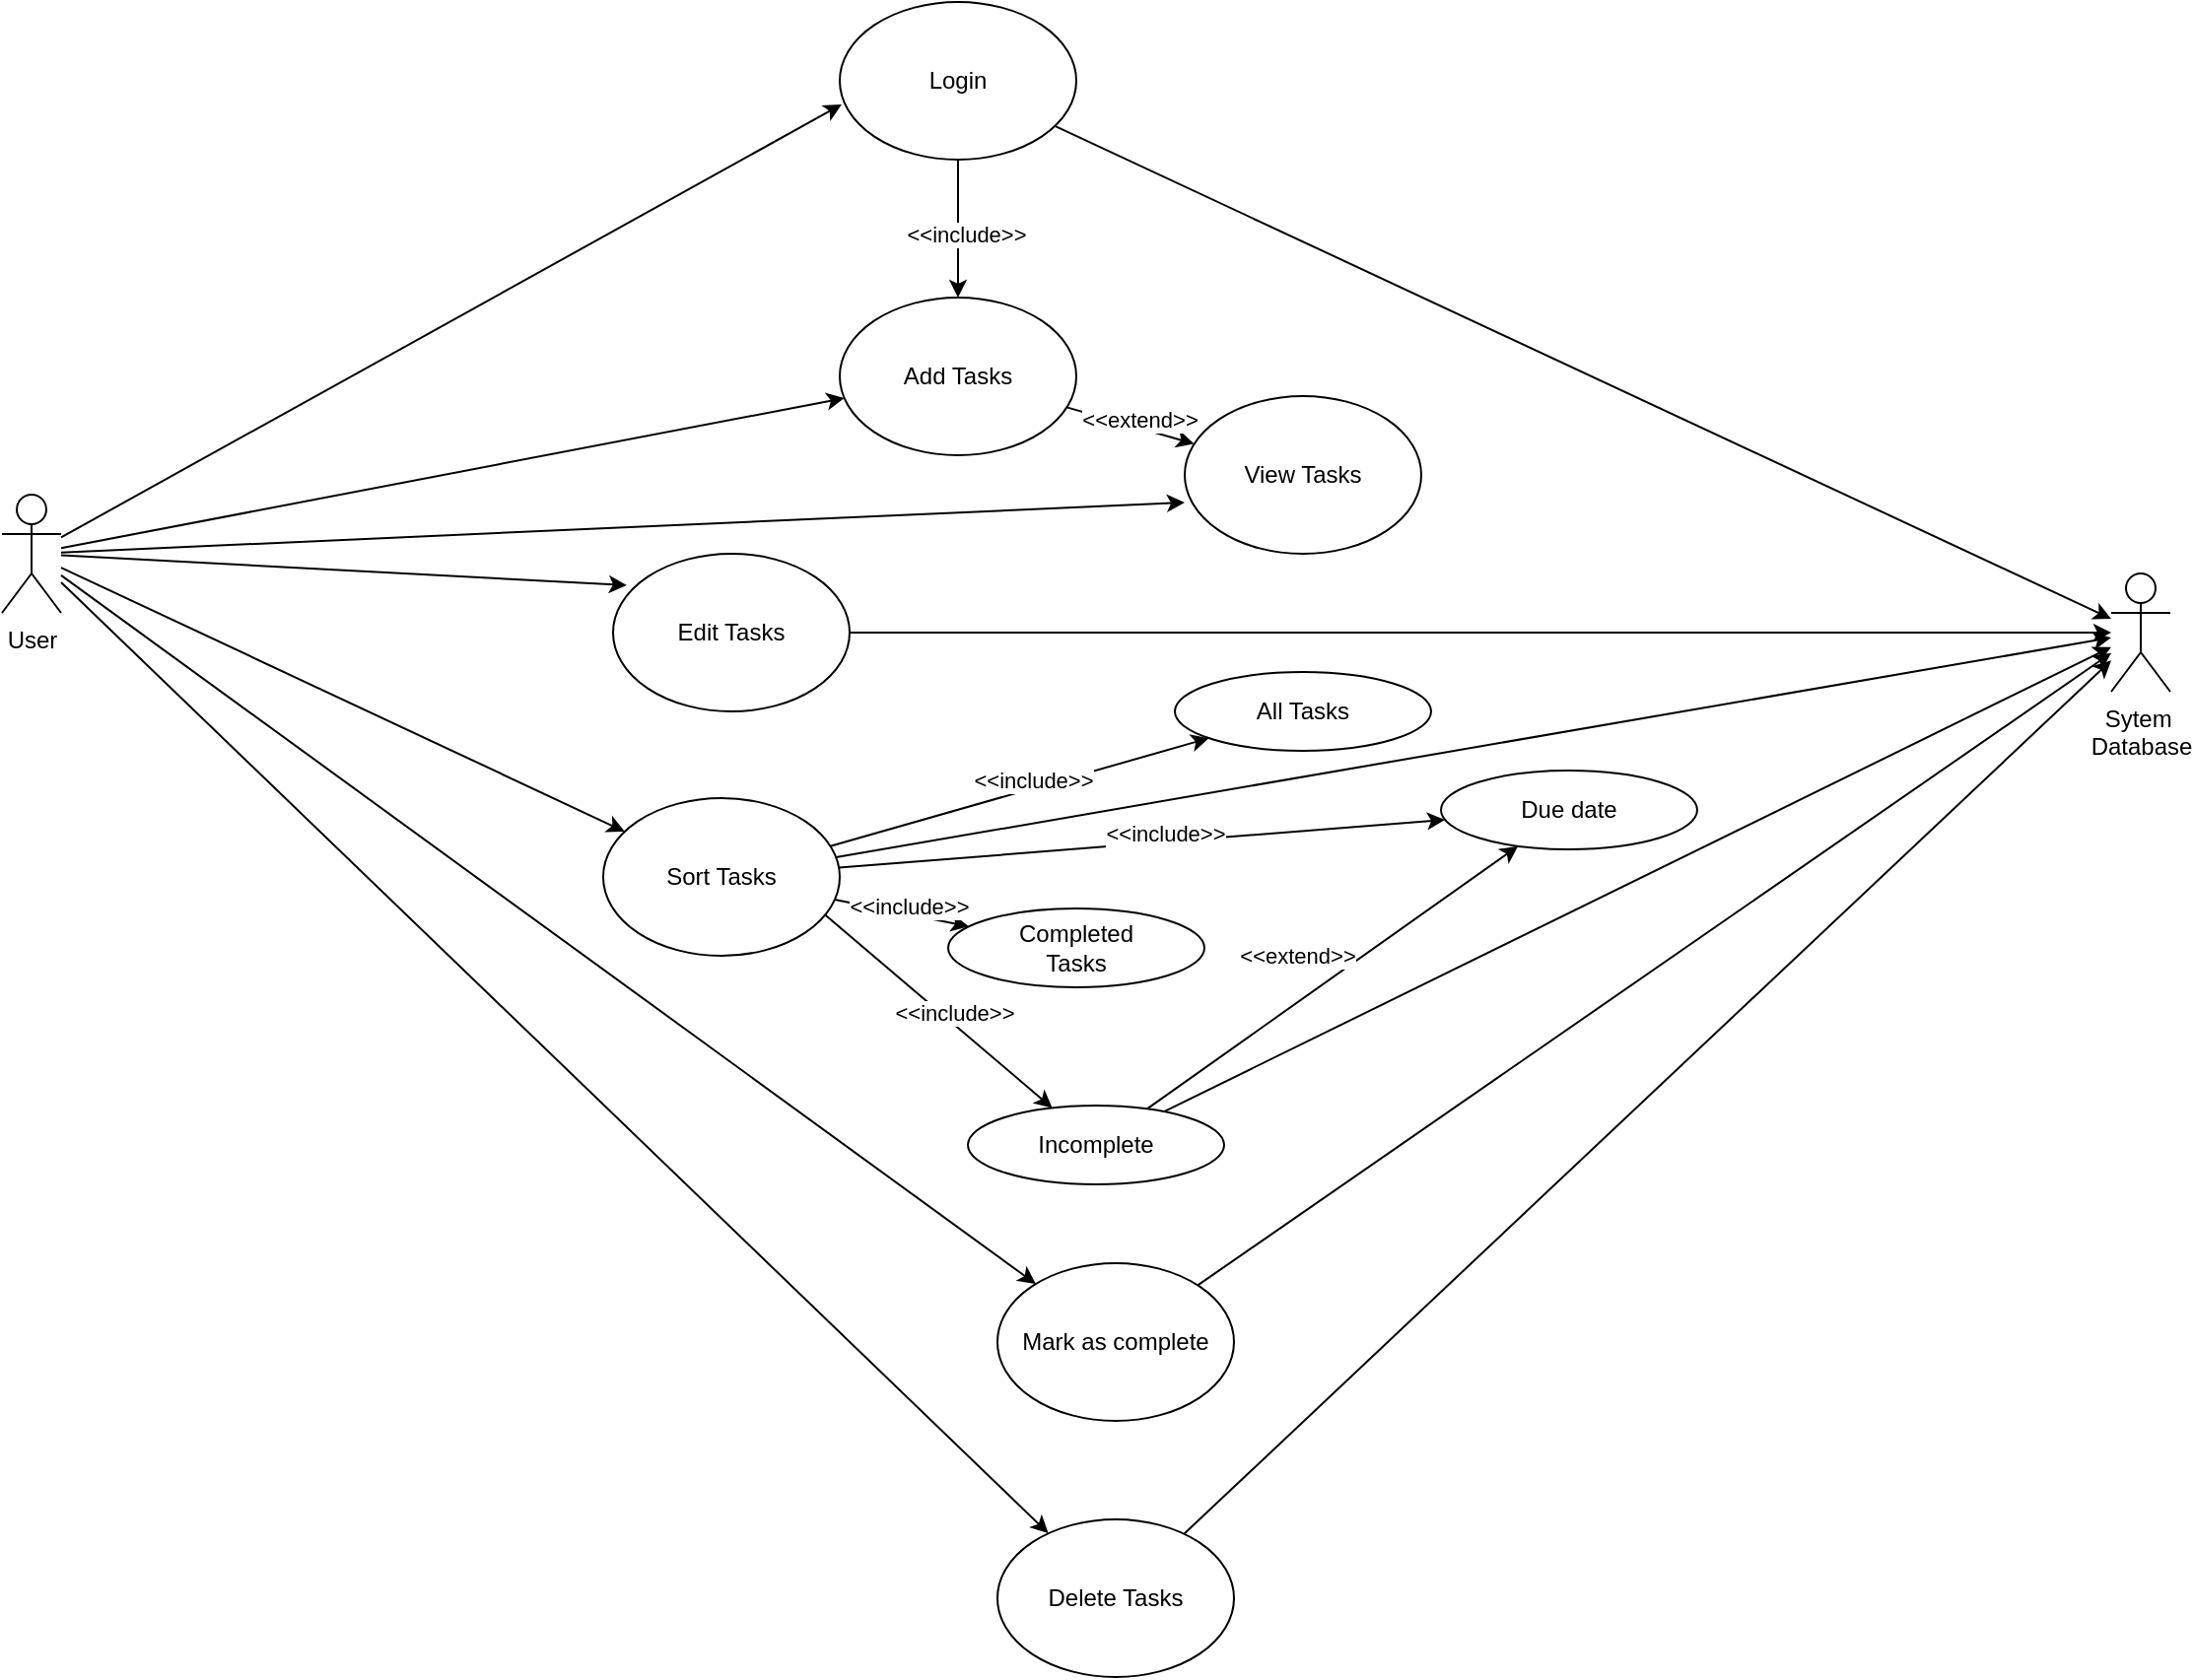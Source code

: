 <mxfile version="24.4.4" type="github">
  <diagram name="Page-1" id="Y3cnq59YHtRg9RW9AYRR">
    <mxGraphModel dx="1120" dy="434" grid="1" gridSize="10" guides="1" tooltips="1" connect="1" arrows="1" fold="1" page="1" pageScale="1" pageWidth="1169" pageHeight="827" math="0" shadow="0">
      <root>
        <mxCell id="0" />
        <mxCell id="1" parent="0" />
        <mxCell id="0dlBH19iJN63hmX0zeOj-1" value="User" style="shape=umlActor;verticalLabelPosition=bottom;verticalAlign=top;html=1;outlineConnect=0;" vertex="1" parent="1">
          <mxGeometry x="40" y="260" width="30" height="60" as="geometry" />
        </mxCell>
        <mxCell id="0dlBH19iJN63hmX0zeOj-4" value="Login" style="ellipse;whiteSpace=wrap;html=1;" vertex="1" parent="1">
          <mxGeometry x="465" y="10" width="120" height="80" as="geometry" />
        </mxCell>
        <mxCell id="0dlBH19iJN63hmX0zeOj-11" value="Add Tasks" style="ellipse;whiteSpace=wrap;html=1;" vertex="1" parent="1">
          <mxGeometry x="465" y="160" width="120" height="80" as="geometry" />
        </mxCell>
        <mxCell id="0dlBH19iJN63hmX0zeOj-13" value="View Tasks" style="ellipse;whiteSpace=wrap;html=1;" vertex="1" parent="1">
          <mxGeometry x="640" y="210" width="120" height="80" as="geometry" />
        </mxCell>
        <mxCell id="0dlBH19iJN63hmX0zeOj-14" value="Edit Tasks" style="ellipse;whiteSpace=wrap;html=1;" vertex="1" parent="1">
          <mxGeometry x="350" y="290" width="120" height="80" as="geometry" />
        </mxCell>
        <mxCell id="0dlBH19iJN63hmX0zeOj-15" value="Delete Tasks" style="ellipse;whiteSpace=wrap;html=1;" vertex="1" parent="1">
          <mxGeometry x="545" y="780" width="120" height="80" as="geometry" />
        </mxCell>
        <mxCell id="0dlBH19iJN63hmX0zeOj-17" value="Sort Tasks" style="ellipse;whiteSpace=wrap;html=1;" vertex="1" parent="1">
          <mxGeometry x="345" y="414" width="120" height="80" as="geometry" />
        </mxCell>
        <mxCell id="0dlBH19iJN63hmX0zeOj-18" value="Sytem&amp;nbsp;&lt;div&gt;Database&lt;/div&gt;" style="shape=umlActor;verticalLabelPosition=bottom;verticalAlign=top;html=1;outlineConnect=0;" vertex="1" parent="1">
          <mxGeometry x="1110" y="300" width="30" height="60" as="geometry" />
        </mxCell>
        <mxCell id="0dlBH19iJN63hmX0zeOj-23" value="" style="endArrow=classic;html=1;rounded=0;entryX=0.008;entryY=0.65;entryDx=0;entryDy=0;entryPerimeter=0;" edge="1" parent="1" source="0dlBH19iJN63hmX0zeOj-1" target="0dlBH19iJN63hmX0zeOj-4">
          <mxGeometry width="50" height="50" relative="1" as="geometry">
            <mxPoint x="70" y="270" as="sourcePoint" />
            <mxPoint x="197.574" y="158.284" as="targetPoint" />
          </mxGeometry>
        </mxCell>
        <mxCell id="0dlBH19iJN63hmX0zeOj-24" value="" style="endArrow=classic;html=1;rounded=0;" edge="1" parent="1" source="0dlBH19iJN63hmX0zeOj-4" target="0dlBH19iJN63hmX0zeOj-18">
          <mxGeometry width="50" height="50" relative="1" as="geometry">
            <mxPoint x="310" y="70" as="sourcePoint" />
            <mxPoint x="550" y="40" as="targetPoint" />
          </mxGeometry>
        </mxCell>
        <mxCell id="0dlBH19iJN63hmX0zeOj-25" value="" style="endArrow=classic;html=1;rounded=0;" edge="1" parent="1" source="0dlBH19iJN63hmX0zeOj-1" target="0dlBH19iJN63hmX0zeOj-11">
          <mxGeometry width="50" height="50" relative="1" as="geometry">
            <mxPoint x="70" y="270" as="sourcePoint" />
            <mxPoint x="138" y="208" as="targetPoint" />
          </mxGeometry>
        </mxCell>
        <mxCell id="0dlBH19iJN63hmX0zeOj-26" value="" style="endArrow=classic;html=1;rounded=0;" edge="1" parent="1" source="0dlBH19iJN63hmX0zeOj-11" target="0dlBH19iJN63hmX0zeOj-13">
          <mxGeometry width="50" height="50" relative="1" as="geometry">
            <mxPoint x="316.04" y="230" as="sourcePoint" />
            <mxPoint x="400" y="268" as="targetPoint" />
          </mxGeometry>
        </mxCell>
        <mxCell id="0dlBH19iJN63hmX0zeOj-28" value="&amp;lt;&amp;lt;extend&amp;gt;&amp;gt;" style="edgeLabel;html=1;align=center;verticalAlign=middle;resizable=0;points=[];" vertex="1" connectable="0" parent="0dlBH19iJN63hmX0zeOj-26">
          <mxGeometry x="0.081" y="4" relative="1" as="geometry">
            <mxPoint as="offset" />
          </mxGeometry>
        </mxCell>
        <mxCell id="0dlBH19iJN63hmX0zeOj-29" value="" style="endArrow=classic;html=1;rounded=0;entryX=0;entryY=0.675;entryDx=0;entryDy=0;entryPerimeter=0;" edge="1" parent="1" source="0dlBH19iJN63hmX0zeOj-1" target="0dlBH19iJN63hmX0zeOj-13">
          <mxGeometry width="50" height="50" relative="1" as="geometry">
            <mxPoint x="70" y="270" as="sourcePoint" />
            <mxPoint x="288" y="280" as="targetPoint" />
          </mxGeometry>
        </mxCell>
        <mxCell id="0dlBH19iJN63hmX0zeOj-30" value="" style="endArrow=classic;html=1;rounded=0;entryX=0.058;entryY=0.2;entryDx=0;entryDy=0;entryPerimeter=0;" edge="1" parent="1" source="0dlBH19iJN63hmX0zeOj-1" target="0dlBH19iJN63hmX0zeOj-14">
          <mxGeometry width="50" height="50" relative="1" as="geometry">
            <mxPoint x="70" y="270" as="sourcePoint" />
            <mxPoint x="380" y="324" as="targetPoint" />
          </mxGeometry>
        </mxCell>
        <mxCell id="0dlBH19iJN63hmX0zeOj-31" value="" style="endArrow=classic;html=1;rounded=0;exitX=0.5;exitY=1;exitDx=0;exitDy=0;" edge="1" parent="1" source="0dlBH19iJN63hmX0zeOj-4" target="0dlBH19iJN63hmX0zeOj-11">
          <mxGeometry width="50" height="50" relative="1" as="geometry">
            <mxPoint x="236.04" y="120" as="sourcePoint" />
            <mxPoint x="320" y="158" as="targetPoint" />
          </mxGeometry>
        </mxCell>
        <mxCell id="0dlBH19iJN63hmX0zeOj-32" value="&amp;lt;&amp;lt;include&amp;gt;&amp;gt;" style="edgeLabel;html=1;align=center;verticalAlign=middle;resizable=0;points=[];" vertex="1" connectable="0" parent="0dlBH19iJN63hmX0zeOj-31">
          <mxGeometry x="0.081" y="4" relative="1" as="geometry">
            <mxPoint as="offset" />
          </mxGeometry>
        </mxCell>
        <mxCell id="0dlBH19iJN63hmX0zeOj-33" value="" style="endArrow=classic;html=1;rounded=0;" edge="1" parent="1" source="0dlBH19iJN63hmX0zeOj-1" target="0dlBH19iJN63hmX0zeOj-15">
          <mxGeometry width="50" height="50" relative="1" as="geometry">
            <mxPoint x="70" y="270" as="sourcePoint" />
            <mxPoint x="380" y="444" as="targetPoint" />
          </mxGeometry>
        </mxCell>
        <mxCell id="0dlBH19iJN63hmX0zeOj-37" value="" style="endArrow=classic;html=1;rounded=0;" edge="1" parent="1" source="0dlBH19iJN63hmX0zeOj-1" target="0dlBH19iJN63hmX0zeOj-17">
          <mxGeometry width="50" height="50" relative="1" as="geometry">
            <mxPoint y="370" as="sourcePoint" />
            <mxPoint x="215.015" y="683.633" as="targetPoint" />
          </mxGeometry>
        </mxCell>
        <mxCell id="0dlBH19iJN63hmX0zeOj-38" value="" style="endArrow=classic;html=1;rounded=0;" edge="1" parent="1" source="0dlBH19iJN63hmX0zeOj-15" target="0dlBH19iJN63hmX0zeOj-18">
          <mxGeometry width="50" height="50" relative="1" as="geometry">
            <mxPoint x="293.282" y="441.718" as="sourcePoint" />
            <mxPoint x="555" y="180" as="targetPoint" />
          </mxGeometry>
        </mxCell>
        <mxCell id="0dlBH19iJN63hmX0zeOj-47" value="" style="endArrow=classic;html=1;rounded=0;" edge="1" parent="1" source="0dlBH19iJN63hmX0zeOj-14" target="0dlBH19iJN63hmX0zeOj-18">
          <mxGeometry width="50" height="50" relative="1" as="geometry">
            <mxPoint x="580" y="381" as="sourcePoint" />
            <mxPoint x="1084" y="250" as="targetPoint" />
          </mxGeometry>
        </mxCell>
        <mxCell id="0dlBH19iJN63hmX0zeOj-48" value="Mark as complete" style="ellipse;whiteSpace=wrap;html=1;" vertex="1" parent="1">
          <mxGeometry x="545" y="650" width="120" height="80" as="geometry" />
        </mxCell>
        <mxCell id="0dlBH19iJN63hmX0zeOj-49" value="" style="endArrow=classic;html=1;rounded=0;" edge="1" parent="1" source="0dlBH19iJN63hmX0zeOj-1" target="0dlBH19iJN63hmX0zeOj-48">
          <mxGeometry width="50" height="50" relative="1" as="geometry">
            <mxPoint x="80" y="300" as="sourcePoint" />
            <mxPoint x="493" y="646" as="targetPoint" />
          </mxGeometry>
        </mxCell>
        <mxCell id="0dlBH19iJN63hmX0zeOj-50" value="" style="endArrow=classic;html=1;rounded=0;" edge="1" parent="1" source="0dlBH19iJN63hmX0zeOj-53" target="0dlBH19iJN63hmX0zeOj-18">
          <mxGeometry width="50" height="50" relative="1" as="geometry">
            <mxPoint x="580" y="532" as="sourcePoint" />
            <mxPoint x="1089" y="400" as="targetPoint" />
          </mxGeometry>
        </mxCell>
        <mxCell id="0dlBH19iJN63hmX0zeOj-51" value="" style="endArrow=classic;html=1;rounded=0;" edge="1" parent="1" source="0dlBH19iJN63hmX0zeOj-17" target="0dlBH19iJN63hmX0zeOj-18">
          <mxGeometry width="50" height="50" relative="1" as="geometry">
            <mxPoint x="570" y="645" as="sourcePoint" />
            <mxPoint x="1090" y="414" as="targetPoint" />
          </mxGeometry>
        </mxCell>
        <mxCell id="0dlBH19iJN63hmX0zeOj-52" value="All Tasks" style="ellipse;whiteSpace=wrap;html=1;" vertex="1" parent="1">
          <mxGeometry x="635" y="350" width="130" height="40" as="geometry" />
        </mxCell>
        <mxCell id="0dlBH19iJN63hmX0zeOj-54" value="Completed&lt;div&gt;Tasks&lt;/div&gt;" style="ellipse;whiteSpace=wrap;html=1;" vertex="1" parent="1">
          <mxGeometry x="520" y="470" width="130" height="40" as="geometry" />
        </mxCell>
        <mxCell id="0dlBH19iJN63hmX0zeOj-56" value="" style="endArrow=classic;html=1;rounded=0;exitX=0.936;exitY=0.738;exitDx=0;exitDy=0;exitPerimeter=0;" edge="1" parent="1" source="0dlBH19iJN63hmX0zeOj-17" target="0dlBH19iJN63hmX0zeOj-53">
          <mxGeometry width="50" height="50" relative="1" as="geometry">
            <mxPoint x="620" y="730" as="sourcePoint" />
            <mxPoint x="750" y="700" as="targetPoint" />
          </mxGeometry>
        </mxCell>
        <mxCell id="0dlBH19iJN63hmX0zeOj-57" value="&amp;lt;&amp;lt;include&amp;gt;&amp;gt;" style="edgeLabel;html=1;align=center;verticalAlign=middle;resizable=0;points=[];" vertex="1" connectable="0" parent="0dlBH19iJN63hmX0zeOj-56">
          <mxGeometry x="0.081" y="4" relative="1" as="geometry">
            <mxPoint as="offset" />
          </mxGeometry>
        </mxCell>
        <mxCell id="0dlBH19iJN63hmX0zeOj-58" value="" style="endArrow=classic;html=1;rounded=0;" edge="1" parent="1" source="0dlBH19iJN63hmX0zeOj-17" target="0dlBH19iJN63hmX0zeOj-54">
          <mxGeometry width="50" height="50" relative="1" as="geometry">
            <mxPoint x="610" y="690" as="sourcePoint" />
            <mxPoint x="610" y="760" as="targetPoint" />
          </mxGeometry>
        </mxCell>
        <mxCell id="0dlBH19iJN63hmX0zeOj-59" value="&amp;lt;&amp;lt;include&amp;gt;&amp;gt;" style="edgeLabel;html=1;align=center;verticalAlign=middle;resizable=0;points=[];" vertex="1" connectable="0" parent="0dlBH19iJN63hmX0zeOj-58">
          <mxGeometry x="0.081" y="4" relative="1" as="geometry">
            <mxPoint as="offset" />
          </mxGeometry>
        </mxCell>
        <mxCell id="0dlBH19iJN63hmX0zeOj-60" value="" style="endArrow=classic;html=1;rounded=0;" edge="1" parent="1" source="0dlBH19iJN63hmX0zeOj-17" target="0dlBH19iJN63hmX0zeOj-52">
          <mxGeometry width="50" height="50" relative="1" as="geometry">
            <mxPoint x="590" y="660" as="sourcePoint" />
            <mxPoint x="590" y="730" as="targetPoint" />
          </mxGeometry>
        </mxCell>
        <mxCell id="0dlBH19iJN63hmX0zeOj-61" value="&amp;lt;&amp;lt;include&amp;gt;&amp;gt;" style="edgeLabel;html=1;align=center;verticalAlign=middle;resizable=0;points=[];" vertex="1" connectable="0" parent="0dlBH19iJN63hmX0zeOj-60">
          <mxGeometry x="0.081" y="4" relative="1" as="geometry">
            <mxPoint as="offset" />
          </mxGeometry>
        </mxCell>
        <mxCell id="0dlBH19iJN63hmX0zeOj-62" value="Due date" style="ellipse;whiteSpace=wrap;html=1;" vertex="1" parent="1">
          <mxGeometry x="770" y="400" width="130" height="40" as="geometry" />
        </mxCell>
        <mxCell id="0dlBH19iJN63hmX0zeOj-63" value="" style="endArrow=classic;html=1;rounded=0;" edge="1" parent="1" source="0dlBH19iJN63hmX0zeOj-17" target="0dlBH19iJN63hmX0zeOj-62">
          <mxGeometry width="50" height="50" relative="1" as="geometry">
            <mxPoint x="600" y="666" as="sourcePoint" />
            <mxPoint x="812" y="690" as="targetPoint" />
          </mxGeometry>
        </mxCell>
        <mxCell id="0dlBH19iJN63hmX0zeOj-64" value="&amp;lt;&amp;lt;include&amp;gt;&amp;gt;" style="edgeLabel;html=1;align=center;verticalAlign=middle;resizable=0;points=[];" vertex="1" connectable="0" parent="0dlBH19iJN63hmX0zeOj-63">
          <mxGeometry x="0.081" y="4" relative="1" as="geometry">
            <mxPoint as="offset" />
          </mxGeometry>
        </mxCell>
        <mxCell id="0dlBH19iJN63hmX0zeOj-67" value="" style="endArrow=classic;html=1;rounded=0;" edge="1" parent="1" source="0dlBH19iJN63hmX0zeOj-53" target="0dlBH19iJN63hmX0zeOj-62">
          <mxGeometry width="50" height="50" relative="1" as="geometry">
            <mxPoint x="900" y="740" as="sourcePoint" />
            <mxPoint x="1003" y="680" as="targetPoint" />
          </mxGeometry>
        </mxCell>
        <mxCell id="0dlBH19iJN63hmX0zeOj-68" value="&amp;lt;&amp;lt;extend&amp;gt;&amp;gt;" style="edgeLabel;html=1;align=center;verticalAlign=middle;resizable=0;points=[];" vertex="1" connectable="0" parent="0dlBH19iJN63hmX0zeOj-67">
          <mxGeometry x="0.081" y="4" relative="1" as="geometry">
            <mxPoint x="-23" y="-3" as="offset" />
          </mxGeometry>
        </mxCell>
        <mxCell id="0dlBH19iJN63hmX0zeOj-69" value="" style="endArrow=classic;html=1;rounded=0;" edge="1" parent="1" source="0dlBH19iJN63hmX0zeOj-48" target="0dlBH19iJN63hmX0zeOj-18">
          <mxGeometry width="50" height="50" relative="1" as="geometry">
            <mxPoint x="612" y="631" as="sourcePoint" />
            <mxPoint x="1090" y="300" as="targetPoint" />
          </mxGeometry>
        </mxCell>
        <mxCell id="0dlBH19iJN63hmX0zeOj-53" value="Incomplete" style="ellipse;whiteSpace=wrap;html=1;" vertex="1" parent="1">
          <mxGeometry x="530" y="570" width="130" height="40" as="geometry" />
        </mxCell>
      </root>
    </mxGraphModel>
  </diagram>
</mxfile>
